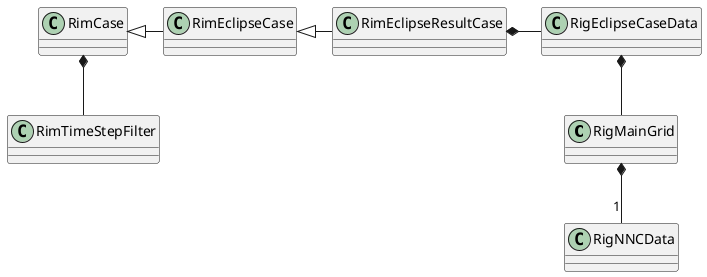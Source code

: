 @startuml

RigMainGrid *-- "1" RigNNCData

RigEclipseCaseData *-- RigMainGrid


RimCase *-- RimTimeStepFilter


RimCase <|- RimEclipseCase
RimEclipseCase <|- RimEclipseResultCase

RimEclipseResultCase *- RigEclipseCaseData

@enduml
